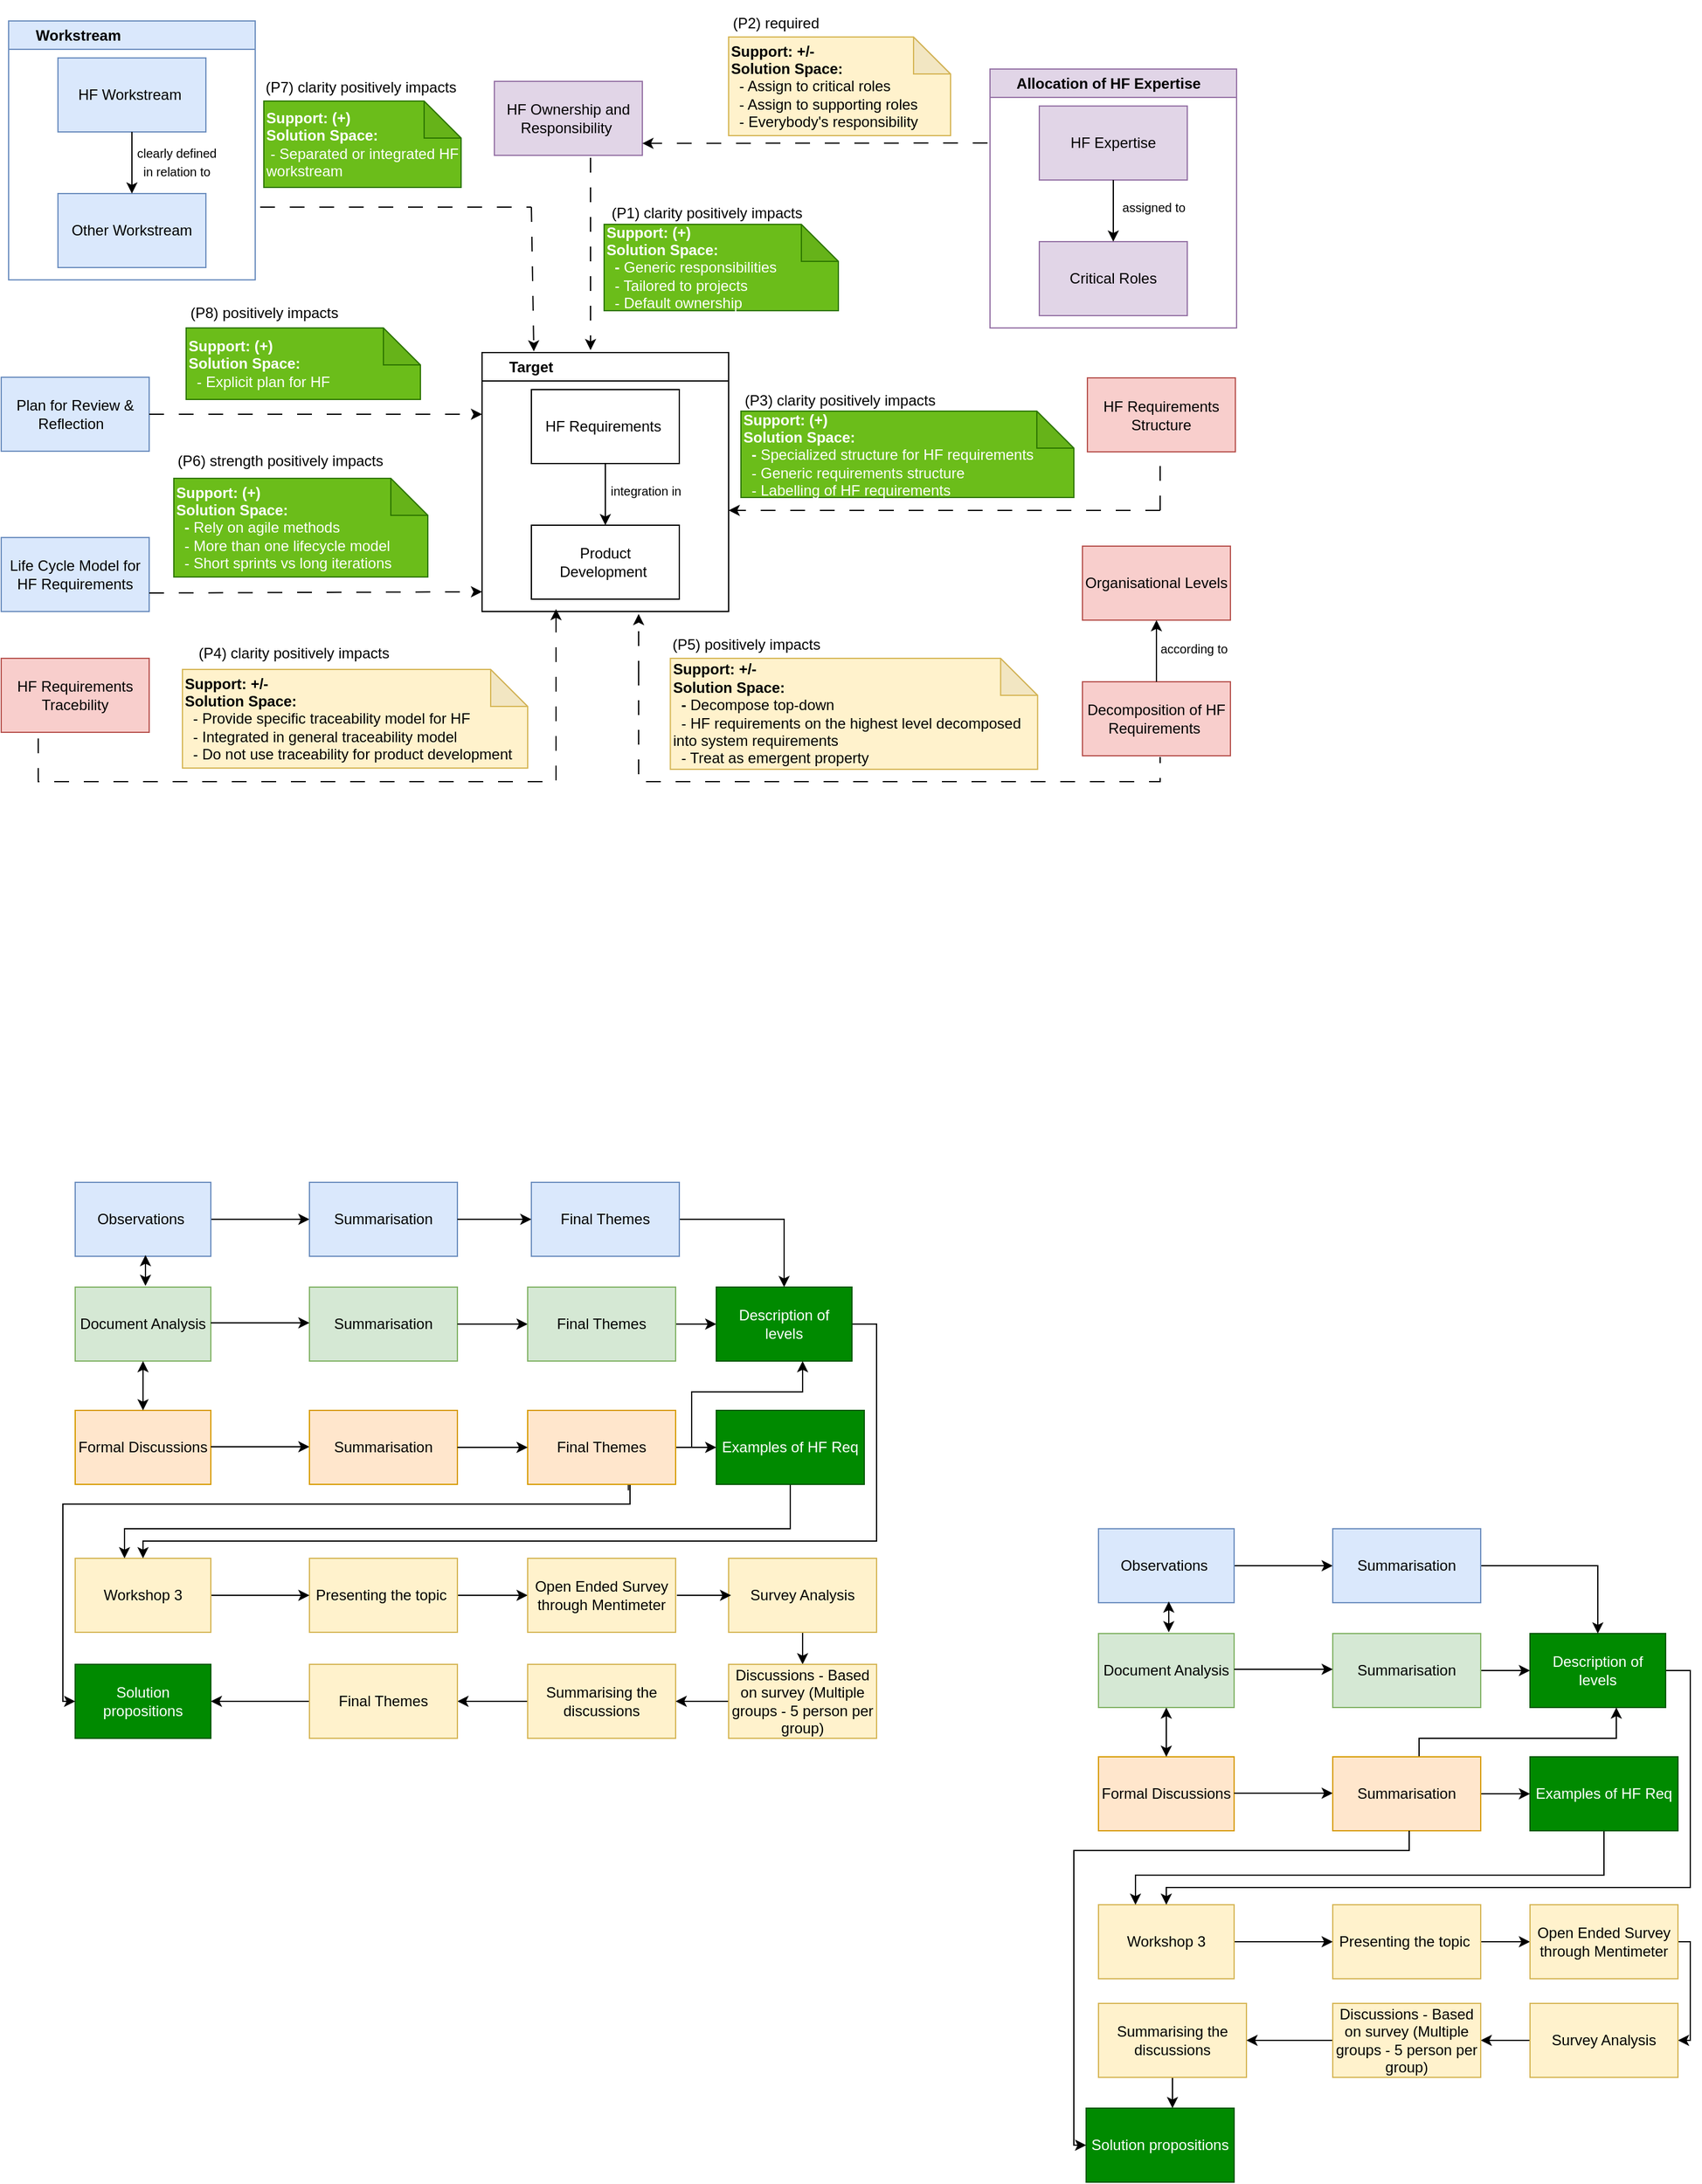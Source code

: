 <mxfile version="24.5.2" type="github">
  <diagram name="Page-1" id="5Qsyt-Jm_kw8wom_rRO_">
    <mxGraphModel dx="1158" dy="667" grid="1" gridSize="10" guides="1" tooltips="1" connect="1" arrows="1" fold="1" page="1" pageScale="1" pageWidth="827" pageHeight="1169" math="0" shadow="0">
      <root>
        <mxCell id="0" />
        <mxCell id="1" parent="0" />
        <mxCell id="URFh4zC86MIUT21euN6k-1" value="HF Ownership and Responsibility&amp;nbsp;" style="rounded=0;whiteSpace=wrap;html=1;fillColor=#e1d5e7;strokeColor=#9673a6;" vertex="1" parent="1">
          <mxGeometry x="790" y="596" width="120" height="60" as="geometry" />
        </mxCell>
        <mxCell id="URFh4zC86MIUT21euN6k-2" value="Plan for Review &amp;amp; Reflection &amp;nbsp;" style="rounded=0;whiteSpace=wrap;html=1;fillColor=#dae8fc;strokeColor=#6c8ebf;" vertex="1" parent="1">
          <mxGeometry x="390" y="836" width="120" height="60" as="geometry" />
        </mxCell>
        <mxCell id="URFh4zC86MIUT21euN6k-3" value="" style="endArrow=classic;html=1;rounded=0;exitX=1;exitY=0.5;exitDx=0;exitDy=0;dashed=1;dashPattern=12 12;" edge="1" parent="1" source="URFh4zC86MIUT21euN6k-2">
          <mxGeometry width="50" height="50" relative="1" as="geometry">
            <mxPoint x="1320" y="1324" as="sourcePoint" />
            <mxPoint x="780" y="866" as="targetPoint" />
          </mxGeometry>
        </mxCell>
        <mxCell id="URFh4zC86MIUT21euN6k-4" value="" style="endArrow=classic;html=1;rounded=0;dashed=1;dashPattern=12 12;" edge="1" parent="1">
          <mxGeometry width="50" height="50" relative="1" as="geometry">
            <mxPoint x="820" y="698" as="sourcePoint" />
            <mxPoint x="822" y="815" as="targetPoint" />
          </mxGeometry>
        </mxCell>
        <mxCell id="URFh4zC86MIUT21euN6k-5" value="&amp;nbsp; &amp;nbsp; &amp;nbsp; Workstream" style="swimlane;whiteSpace=wrap;html=1;align=left;fillColor=#dae8fc;strokeColor=#6c8ebf;" vertex="1" parent="1">
          <mxGeometry x="396" y="547" width="200" height="210" as="geometry">
            <mxRectangle x="530" y="180" width="50" height="40" as="alternateBounds" />
          </mxGeometry>
        </mxCell>
        <mxCell id="URFh4zC86MIUT21euN6k-6" value="HF Workstream&amp;nbsp;" style="rounded=0;whiteSpace=wrap;html=1;fillColor=#dae8fc;strokeColor=#6c8ebf;" vertex="1" parent="URFh4zC86MIUT21euN6k-5">
          <mxGeometry x="40" y="30" width="120" height="60" as="geometry" />
        </mxCell>
        <mxCell id="URFh4zC86MIUT21euN6k-7" value="Other Workstream" style="rounded=0;whiteSpace=wrap;html=1;fillColor=#dae8fc;strokeColor=#6c8ebf;" vertex="1" parent="URFh4zC86MIUT21euN6k-5">
          <mxGeometry x="40" y="140" width="120" height="60" as="geometry" />
        </mxCell>
        <mxCell id="URFh4zC86MIUT21euN6k-8" value="" style="endArrow=classic;html=1;rounded=0;exitX=0.5;exitY=1;exitDx=0;exitDy=0;entryX=0.5;entryY=0;entryDx=0;entryDy=0;" edge="1" parent="URFh4zC86MIUT21euN6k-5" source="URFh4zC86MIUT21euN6k-6" target="URFh4zC86MIUT21euN6k-7">
          <mxGeometry width="50" height="50" relative="1" as="geometry">
            <mxPoint x="80" y="200" as="sourcePoint" />
            <mxPoint x="130" y="150" as="targetPoint" />
          </mxGeometry>
        </mxCell>
        <mxCell id="URFh4zC86MIUT21euN6k-9" value="&lt;font style=&quot;font-size: 10px;&quot;&gt;clearly defined in relation to&lt;/font&gt;" style="text;html=1;strokeColor=none;fillColor=none;align=center;verticalAlign=middle;whiteSpace=wrap;rounded=0;" vertex="1" parent="URFh4zC86MIUT21euN6k-5">
          <mxGeometry x="98" y="104" width="77" height="20" as="geometry" />
        </mxCell>
        <mxCell id="URFh4zC86MIUT21euN6k-10" value="&amp;nbsp; &amp;nbsp; &amp;nbsp; Target&amp;nbsp;" style="swimlane;whiteSpace=wrap;html=1;align=left;" vertex="1" parent="1">
          <mxGeometry x="780" y="816" width="200" height="210" as="geometry">
            <mxRectangle x="530" y="180" width="50" height="40" as="alternateBounds" />
          </mxGeometry>
        </mxCell>
        <mxCell id="URFh4zC86MIUT21euN6k-11" value="HF Requirements&amp;nbsp;" style="rounded=0;whiteSpace=wrap;html=1;" vertex="1" parent="URFh4zC86MIUT21euN6k-10">
          <mxGeometry x="40" y="30" width="120" height="60" as="geometry" />
        </mxCell>
        <mxCell id="URFh4zC86MIUT21euN6k-12" value="Product Development&amp;nbsp;" style="rounded=0;whiteSpace=wrap;html=1;" vertex="1" parent="URFh4zC86MIUT21euN6k-10">
          <mxGeometry x="40" y="140" width="120" height="60" as="geometry" />
        </mxCell>
        <mxCell id="URFh4zC86MIUT21euN6k-13" value="" style="endArrow=classic;html=1;rounded=0;exitX=0.5;exitY=1;exitDx=0;exitDy=0;entryX=0.5;entryY=0;entryDx=0;entryDy=0;" edge="1" parent="URFh4zC86MIUT21euN6k-10" source="URFh4zC86MIUT21euN6k-11" target="URFh4zC86MIUT21euN6k-12">
          <mxGeometry width="50" height="50" relative="1" as="geometry">
            <mxPoint x="80" y="200" as="sourcePoint" />
            <mxPoint x="130" y="150" as="targetPoint" />
          </mxGeometry>
        </mxCell>
        <mxCell id="URFh4zC86MIUT21euN6k-14" value="&lt;font style=&quot;font-size: 10px;&quot;&gt;integration in&lt;/font&gt;" style="text;html=1;strokeColor=none;fillColor=none;align=center;verticalAlign=middle;whiteSpace=wrap;rounded=0;" vertex="1" parent="URFh4zC86MIUT21euN6k-10">
          <mxGeometry x="103" y="102" width="60" height="20" as="geometry" />
        </mxCell>
        <mxCell id="URFh4zC86MIUT21euN6k-15" value="HF Requirements Structure" style="rounded=0;whiteSpace=wrap;html=1;fillColor=#f8cecc;strokeColor=#b85450;" vertex="1" parent="1">
          <mxGeometry x="1271" y="836.5" width="120" height="60" as="geometry" />
        </mxCell>
        <mxCell id="URFh4zC86MIUT21euN6k-16" value="" style="endArrow=classic;html=1;rounded=0;dashed=1;dashPattern=12 12;" edge="1" parent="1">
          <mxGeometry width="50" height="50" relative="1" as="geometry">
            <mxPoint x="1330" y="944" as="sourcePoint" />
            <mxPoint x="980" y="944" as="targetPoint" />
          </mxGeometry>
        </mxCell>
        <mxCell id="URFh4zC86MIUT21euN6k-17" value="" style="endArrow=classic;html=1;rounded=0;dashed=1;dashPattern=12 12;" edge="1" parent="1">
          <mxGeometry width="50" height="50" relative="1" as="geometry">
            <mxPoint x="907" y="1078" as="sourcePoint" />
            <mxPoint x="907" y="1028" as="targetPoint" />
          </mxGeometry>
        </mxCell>
        <mxCell id="URFh4zC86MIUT21euN6k-18" value="&amp;nbsp; &amp;nbsp; &amp;nbsp; Allocation of HF Expertise&amp;nbsp;" style="swimlane;whiteSpace=wrap;html=1;align=left;fillColor=#e1d5e7;strokeColor=#9673a6;" vertex="1" parent="1">
          <mxGeometry x="1192" y="586" width="200" height="210" as="geometry">
            <mxRectangle x="530" y="180" width="50" height="40" as="alternateBounds" />
          </mxGeometry>
        </mxCell>
        <mxCell id="URFh4zC86MIUT21euN6k-19" value="HF Expertise" style="rounded=0;whiteSpace=wrap;html=1;fillColor=#e1d5e7;strokeColor=#9673a6;" vertex="1" parent="URFh4zC86MIUT21euN6k-18">
          <mxGeometry x="40" y="30" width="120" height="60" as="geometry" />
        </mxCell>
        <mxCell id="URFh4zC86MIUT21euN6k-20" value="Critical Roles" style="rounded=0;whiteSpace=wrap;html=1;fillColor=#e1d5e7;strokeColor=#9673a6;" vertex="1" parent="URFh4zC86MIUT21euN6k-18">
          <mxGeometry x="40" y="140" width="120" height="60" as="geometry" />
        </mxCell>
        <mxCell id="URFh4zC86MIUT21euN6k-21" value="" style="endArrow=classic;html=1;rounded=0;exitX=0.5;exitY=1;exitDx=0;exitDy=0;entryX=0.5;entryY=0;entryDx=0;entryDy=0;" edge="1" parent="URFh4zC86MIUT21euN6k-18" source="URFh4zC86MIUT21euN6k-19" target="URFh4zC86MIUT21euN6k-20">
          <mxGeometry width="50" height="50" relative="1" as="geometry">
            <mxPoint x="80" y="200" as="sourcePoint" />
            <mxPoint x="130" y="150" as="targetPoint" />
          </mxGeometry>
        </mxCell>
        <mxCell id="URFh4zC86MIUT21euN6k-22" value="&lt;font style=&quot;font-size: 10px;&quot;&gt;assigned to&lt;/font&gt;" style="text;html=1;strokeColor=none;fillColor=none;align=center;verticalAlign=middle;whiteSpace=wrap;rounded=0;" vertex="1" parent="URFh4zC86MIUT21euN6k-18">
          <mxGeometry x="103" y="102" width="60" height="20" as="geometry" />
        </mxCell>
        <mxCell id="URFh4zC86MIUT21euN6k-23" value="" style="endArrow=classic;html=1;rounded=0;dashed=1;dashPattern=12 12;entryX=1;entryY=0.5;entryDx=0;entryDy=0;" edge="1" parent="1">
          <mxGeometry width="50" height="50" relative="1" as="geometry">
            <mxPoint x="1190" y="646" as="sourcePoint" />
            <mxPoint x="910.0" y="646.29" as="targetPoint" />
          </mxGeometry>
        </mxCell>
        <mxCell id="URFh4zC86MIUT21euN6k-24" value="" style="endArrow=classic;html=1;rounded=0;dashed=1;dashPattern=12 12;" edge="1" parent="1">
          <mxGeometry width="50" height="50" relative="1" as="geometry">
            <mxPoint x="868" y="658" as="sourcePoint" />
            <mxPoint x="868" y="814" as="targetPoint" />
          </mxGeometry>
        </mxCell>
        <mxCell id="URFh4zC86MIUT21euN6k-25" value="" style="endArrow=none;html=1;rounded=0;dashed=1;dashPattern=12 12;" edge="1" parent="1">
          <mxGeometry width="50" height="50" relative="1" as="geometry">
            <mxPoint x="600" y="698" as="sourcePoint" />
            <mxPoint x="820" y="698" as="targetPoint" />
          </mxGeometry>
        </mxCell>
        <mxCell id="URFh4zC86MIUT21euN6k-26" value="" style="endArrow=none;html=1;rounded=0;dashed=1;dashPattern=12 12;" edge="1" parent="1">
          <mxGeometry width="50" height="50" relative="1" as="geometry">
            <mxPoint x="907" y="1074" as="sourcePoint" />
            <mxPoint x="1330" y="1144" as="targetPoint" />
            <Array as="points">
              <mxPoint x="907" y="1164" />
              <mxPoint x="1047" y="1164" />
              <mxPoint x="1147" y="1164" />
              <mxPoint x="1257" y="1164" />
              <mxPoint x="1330" y="1164" />
            </Array>
          </mxGeometry>
        </mxCell>
        <mxCell id="URFh4zC86MIUT21euN6k-27" value="" style="group" vertex="1" connectable="0" parent="1">
          <mxGeometry x="593" y="582" width="190" height="100" as="geometry" />
        </mxCell>
        <mxCell id="URFh4zC86MIUT21euN6k-28" value="&lt;b&gt;Support: (+)&lt;br&gt;Solution Space:&lt;/b&gt;&amp;nbsp;&lt;br&gt;&amp;nbsp;- Separated or integrated HF workstream" style="shape=note;whiteSpace=wrap;html=1;backgroundOutline=1;darkOpacity=0.05;size=30;align=left;fillColor=#6BBD1A;strokeColor=#2D7600;fontColor=#ffffff;" vertex="1" parent="URFh4zC86MIUT21euN6k-27">
          <mxGeometry x="10" y="30" width="160" height="70" as="geometry" />
        </mxCell>
        <mxCell id="URFh4zC86MIUT21euN6k-29" value="(P7) clarity positively impacts&amp;nbsp;" style="text;html=1;align=center;verticalAlign=middle;resizable=0;points=[];autosize=1;strokeColor=none;fillColor=none;" vertex="1" parent="URFh4zC86MIUT21euN6k-27">
          <mxGeometry y="4" width="180" height="30" as="geometry" />
        </mxCell>
        <mxCell id="URFh4zC86MIUT21euN6k-30" value="" style="group" vertex="1" connectable="0" parent="1">
          <mxGeometry x="530" y="781" width="200" height="98" as="geometry" />
        </mxCell>
        <mxCell id="URFh4zC86MIUT21euN6k-31" value="(P8) positively impacts" style="text;html=1;align=center;verticalAlign=middle;resizable=0;points=[];autosize=1;strokeColor=none;fillColor=none;" vertex="1" parent="URFh4zC86MIUT21euN6k-30">
          <mxGeometry x="3" y="-12" width="140" height="30" as="geometry" />
        </mxCell>
        <mxCell id="URFh4zC86MIUT21euN6k-32" value="&lt;b&gt;Support: (+)&lt;br&gt;Solution Space:&lt;br&gt;&amp;nbsp;&lt;/b&gt;&amp;nbsp;- Explicit plan for HF&amp;nbsp;" style="shape=note;whiteSpace=wrap;html=1;backgroundOutline=1;darkOpacity=0.05;size=30;align=left;fillColor=#6BBD1A;strokeColor=#2D7600;fontColor=#ffffff;" vertex="1" parent="URFh4zC86MIUT21euN6k-30">
          <mxGeometry x="10" y="15" width="190" height="58" as="geometry" />
        </mxCell>
        <mxCell id="URFh4zC86MIUT21euN6k-33" value="" style="group" vertex="1" connectable="0" parent="1">
          <mxGeometry x="530" y="888" width="206" height="110" as="geometry" />
        </mxCell>
        <mxCell id="URFh4zC86MIUT21euN6k-34" value="&lt;b style=&quot;border-color: var(--border-color); caret-color: rgb(255, 255, 255);&quot;&gt;Support: (+)&lt;br style=&quot;border-color: var(--border-color);&quot;&gt;Solution Space:&lt;br style=&quot;border-color: var(--border-color);&quot;&gt;&amp;nbsp; -&amp;nbsp;&lt;/b&gt;Rely on agile methods&lt;div style=&quot;border-color: var(--border-color); caret-color: rgb(255, 255, 255);&quot;&gt;&amp;nbsp; - More than one lifecycle model&lt;/div&gt;&lt;div style=&quot;border-color: var(--border-color); caret-color: rgb(255, 255, 255);&quot;&gt;&amp;nbsp; - Short sprints vs long iterations&lt;/div&gt;" style="shape=note;whiteSpace=wrap;html=1;backgroundOutline=1;darkOpacity=0.05;size=30;align=left;fillColor=#6BBD1A;strokeColor=#2D7600;fontColor=#ffffff;" vertex="1" parent="URFh4zC86MIUT21euN6k-33">
          <mxGeometry y="30" width="206" height="80" as="geometry" />
        </mxCell>
        <mxCell id="URFh4zC86MIUT21euN6k-35" value="(P6) strength positively impacts" style="text;html=1;align=center;verticalAlign=middle;resizable=0;points=[];autosize=1;strokeColor=none;fillColor=none;" vertex="1" parent="URFh4zC86MIUT21euN6k-33">
          <mxGeometry x="-9" y="1" width="190" height="30" as="geometry" />
        </mxCell>
        <mxCell id="URFh4zC86MIUT21euN6k-36" value="" style="group" vertex="1" connectable="0" parent="1">
          <mxGeometry x="870" y="1034" width="450" height="120" as="geometry" />
        </mxCell>
        <mxCell id="URFh4zC86MIUT21euN6k-37" value="&lt;b style=&quot;border-color: var(--border-color);&quot;&gt;Support: +/-&lt;br style=&quot;border-color: var(--border-color);&quot;&gt;Solution Space: &lt;br&gt;&amp;nbsp; - &lt;/b&gt;&lt;span style=&quot;border-color: var(--border-color);&quot;&gt;Decompose top-down&lt;div&gt;&amp;nbsp; - HF requirements on the highest level decomposed into system requirements&lt;/div&gt;&lt;div&gt;&amp;nbsp; - Treat as emergent property&amp;nbsp;&lt;/div&gt;&lt;/span&gt;" style="shape=note;whiteSpace=wrap;html=1;backgroundOutline=1;darkOpacity=0.05;size=30;align=left;fillColor=#fff2cc;strokeColor=#d6b656;" vertex="1" parent="URFh4zC86MIUT21euN6k-36">
          <mxGeometry x="62.718" y="30" width="297.909" height="90" as="geometry" />
        </mxCell>
        <mxCell id="URFh4zC86MIUT21euN6k-38" value="(P5) positively impacts" style="text;html=1;align=center;verticalAlign=middle;resizable=0;points=[];autosize=1;strokeColor=none;fillColor=none;" vertex="1" parent="URFh4zC86MIUT21euN6k-36">
          <mxGeometry x="53.606" y="4" width="140" height="30" as="geometry" />
        </mxCell>
        <mxCell id="URFh4zC86MIUT21euN6k-39" value="" style="group" vertex="1" connectable="0" parent="1">
          <mxGeometry x="1050" y="797.5" width="210" height="101" as="geometry" />
        </mxCell>
        <mxCell id="URFh4zC86MIUT21euN6k-40" value="&lt;b&gt;Support: (+)&lt;br&gt;Solution Space:&lt;br&gt;&amp;nbsp; - &lt;/b&gt;Specialized structure for HF requirements&lt;div&gt;&amp;nbsp; - Generic requirements structure&lt;/div&gt;&lt;div&gt;&amp;nbsp; - Labelling of HF requirements&amp;nbsp;&lt;/div&gt;" style="shape=note;whiteSpace=wrap;html=1;backgroundOutline=1;darkOpacity=0.05;size=30;align=left;fillColor=#6BBD1A;strokeColor=#2D7600;fontColor=#ffffff;" vertex="1" parent="URFh4zC86MIUT21euN6k-39">
          <mxGeometry x="-60" y="66" width="270" height="70" as="geometry" />
        </mxCell>
        <mxCell id="URFh4zC86MIUT21euN6k-41" value="(P3) clarity positively impacts" style="text;html=1;align=center;verticalAlign=middle;resizable=0;points=[];autosize=1;strokeColor=none;fillColor=none;" vertex="1" parent="URFh4zC86MIUT21euN6k-39">
          <mxGeometry x="-70" y="42" width="180" height="30" as="geometry" />
        </mxCell>
        <mxCell id="URFh4zC86MIUT21euN6k-42" value="" style="group" vertex="1" connectable="0" parent="1">
          <mxGeometry x="879" y="682" width="190" height="100" as="geometry" />
        </mxCell>
        <mxCell id="URFh4zC86MIUT21euN6k-43" value="&lt;b&gt;Support: (+)&lt;br&gt;Solution Space:&lt;br&gt;&amp;nbsp; -&amp;nbsp;&lt;/b&gt;Generic responsibilities&lt;div&gt;&amp;nbsp; - Tailored to projects&lt;/div&gt;&lt;div&gt;&amp;nbsp; - Default ownership&lt;/div&gt;" style="shape=note;whiteSpace=wrap;html=1;backgroundOutline=1;darkOpacity=0.05;size=30;align=left;fillColor=#6BBD1A;strokeColor=#2D7600;fontColor=#ffffff;" vertex="1" parent="URFh4zC86MIUT21euN6k-42">
          <mxGeometry y="30" width="190" height="70" as="geometry" />
        </mxCell>
        <mxCell id="URFh4zC86MIUT21euN6k-44" value="(P1) clarity positively impacts" style="text;html=1;align=center;verticalAlign=middle;resizable=0;points=[];autosize=1;strokeColor=none;fillColor=none;" vertex="1" parent="URFh4zC86MIUT21euN6k-42">
          <mxGeometry x="-7" y="6" width="180" height="30" as="geometry" />
        </mxCell>
        <mxCell id="URFh4zC86MIUT21euN6k-45" value="" style="group" vertex="1" connectable="0" parent="1">
          <mxGeometry x="980" y="530" width="180" height="110" as="geometry" />
        </mxCell>
        <mxCell id="URFh4zC86MIUT21euN6k-46" value="&lt;b style=&quot;border-color: var(--border-color);&quot;&gt;Support: +/-&lt;br style=&quot;border-color: var(--border-color);&quot;&gt;Solution Space:&lt;br style=&quot;border-color: var(--border-color);&quot;&gt;&amp;nbsp;&lt;/b&gt;&lt;span style=&quot;border-color: var(--border-color);&quot;&gt; - Assign to critical roles&lt;div&gt;&amp;nbsp; - Assign to supporting roles&lt;/div&gt;&lt;div&gt;&amp;nbsp; - Everybody&#39;s responsibility&lt;/div&gt;&lt;/span&gt;" style="shape=note;whiteSpace=wrap;html=1;backgroundOutline=1;darkOpacity=0.05;size=30;align=left;fillColor=#fff2cc;strokeColor=#d6b656;" vertex="1" parent="URFh4zC86MIUT21euN6k-45">
          <mxGeometry y="30" width="180" height="80" as="geometry" />
        </mxCell>
        <mxCell id="URFh4zC86MIUT21euN6k-47" value="(P2) required" style="text;html=1;align=center;verticalAlign=middle;resizable=0;points=[];autosize=1;strokeColor=none;fillColor=none;" vertex="1" parent="URFh4zC86MIUT21euN6k-45">
          <mxGeometry x="-7" y="4" width="90" height="30" as="geometry" />
        </mxCell>
        <mxCell id="URFh4zC86MIUT21euN6k-48" value="Life Cycle Model for HF Requirements" style="rounded=0;whiteSpace=wrap;html=1;fillColor=#dae8fc;strokeColor=#6c8ebf;" vertex="1" parent="1">
          <mxGeometry x="390" y="966" width="120" height="60" as="geometry" />
        </mxCell>
        <mxCell id="URFh4zC86MIUT21euN6k-49" value="HF Requirements Tracebility" style="rounded=0;whiteSpace=wrap;html=1;fillColor=#f8cecc;strokeColor=#b85450;" vertex="1" parent="1">
          <mxGeometry x="390" y="1064" width="120" height="60" as="geometry" />
        </mxCell>
        <mxCell id="URFh4zC86MIUT21euN6k-50" value="" style="endArrow=classic;html=1;rounded=0;dashed=1;dashPattern=12 12;" edge="1" parent="1">
          <mxGeometry width="50" height="50" relative="1" as="geometry">
            <mxPoint x="420" y="1129" as="sourcePoint" />
            <mxPoint x="840" y="1024" as="targetPoint" />
            <Array as="points">
              <mxPoint x="420" y="1164" />
              <mxPoint x="490" y="1164" />
              <mxPoint x="640" y="1164" />
              <mxPoint x="840" y="1164" />
            </Array>
          </mxGeometry>
        </mxCell>
        <mxCell id="URFh4zC86MIUT21euN6k-51" value="" style="group" vertex="1" connectable="0" parent="1">
          <mxGeometry x="547" y="1045" width="270" height="108" as="geometry" />
        </mxCell>
        <mxCell id="URFh4zC86MIUT21euN6k-52" value="&lt;b style=&quot;border-color: var(--border-color);&quot;&gt;Support: +/-&lt;br style=&quot;border-color: var(--border-color);&quot;&gt;Solution Space:&lt;br style=&quot;border-color: var(--border-color);&quot;&gt;&amp;nbsp;&lt;/b&gt;&lt;span style=&quot;border-color: var(--border-color);&quot;&gt; - P&lt;/span&gt;rovide specific traceability model for HF&lt;div style=&quot;border-color: var(--border-color);&quot;&gt;&amp;nbsp; - Integrated in general traceability model&lt;/div&gt;&lt;div style=&quot;border-color: var(--border-color);&quot;&gt;&amp;nbsp; - Do not use traceability for product development&lt;/div&gt;" style="shape=note;whiteSpace=wrap;html=1;backgroundOutline=1;darkOpacity=0.05;size=30;align=left;fillColor=#fff2cc;strokeColor=#d6b656;" vertex="1" parent="URFh4zC86MIUT21euN6k-51">
          <mxGeometry x="-10" y="28" width="280" height="80" as="geometry" />
        </mxCell>
        <mxCell id="URFh4zC86MIUT21euN6k-53" value="(P4) clarity positively impacts" style="text;html=1;align=center;verticalAlign=middle;resizable=0;points=[];autosize=1;strokeColor=none;fillColor=none;" vertex="1" parent="URFh4zC86MIUT21euN6k-51">
          <mxGeometry x="-10" width="180" height="30" as="geometry" />
        </mxCell>
        <mxCell id="URFh4zC86MIUT21euN6k-54" value="" style="endArrow=classic;html=1;rounded=0;exitX=1;exitY=0.75;exitDx=0;exitDy=0;dashed=1;dashPattern=12 12;" edge="1" parent="1" source="URFh4zC86MIUT21euN6k-48">
          <mxGeometry width="50" height="50" relative="1" as="geometry">
            <mxPoint x="519.0" y="1010" as="sourcePoint" />
            <mxPoint x="780" y="1010" as="targetPoint" />
          </mxGeometry>
        </mxCell>
        <mxCell id="URFh4zC86MIUT21euN6k-55" value="" style="endArrow=none;html=1;rounded=0;entryX=0.5;entryY=1;entryDx=0;entryDy=0;dashed=1;dashPattern=12 12;" edge="1" parent="1">
          <mxGeometry width="50" height="50" relative="1" as="geometry">
            <mxPoint x="1330" y="944" as="sourcePoint" />
            <mxPoint x="1330" y="896.5" as="targetPoint" />
          </mxGeometry>
        </mxCell>
        <mxCell id="URFh4zC86MIUT21euN6k-56" value="Organisational Levels" style="rounded=0;whiteSpace=wrap;html=1;fillColor=#f8cecc;strokeColor=#b85450;" vertex="1" parent="1">
          <mxGeometry x="1267" y="973" width="120" height="60" as="geometry" />
        </mxCell>
        <mxCell id="URFh4zC86MIUT21euN6k-57" value="Decomposition of HF Requirements&amp;nbsp;" style="rounded=0;whiteSpace=wrap;html=1;fillColor=#f8cecc;strokeColor=#b85450;" vertex="1" parent="1">
          <mxGeometry x="1267" y="1083" width="120" height="60" as="geometry" />
        </mxCell>
        <mxCell id="URFh4zC86MIUT21euN6k-58" value="" style="endArrow=classic;html=1;rounded=0;entryX=0.5;entryY=1;entryDx=0;entryDy=0;exitX=0.5;exitY=0;exitDx=0;exitDy=0;" edge="1" parent="1" source="URFh4zC86MIUT21euN6k-57" target="URFh4zC86MIUT21euN6k-56">
          <mxGeometry width="50" height="50" relative="1" as="geometry">
            <mxPoint x="1327" y="1078" as="sourcePoint" />
            <mxPoint x="1357" y="1093" as="targetPoint" />
          </mxGeometry>
        </mxCell>
        <mxCell id="URFh4zC86MIUT21euN6k-59" value="&lt;font style=&quot;font-size: 10px;&quot;&gt;according to&amp;nbsp;&lt;/font&gt;" style="text;html=1;strokeColor=none;fillColor=none;align=center;verticalAlign=middle;whiteSpace=wrap;rounded=0;" vertex="1" parent="1">
          <mxGeometry x="1329" y="1046" width="60" height="20" as="geometry" />
        </mxCell>
        <mxCell id="URFh4zC86MIUT21euN6k-61" value="" style="edgeStyle=orthogonalEdgeStyle;rounded=0;orthogonalLoop=1;jettySize=auto;html=1;entryX=0;entryY=0.5;entryDx=0;entryDy=0;" edge="1" parent="1" source="URFh4zC86MIUT21euN6k-62" target="URFh4zC86MIUT21euN6k-64">
          <mxGeometry relative="1" as="geometry">
            <mxPoint x="950" y="1824" as="targetPoint" />
          </mxGeometry>
        </mxCell>
        <mxCell id="URFh4zC86MIUT21euN6k-62" value="Presenting the topic&amp;nbsp;" style="rounded=0;whiteSpace=wrap;html=1;fillColor=#fff2cc;strokeColor=#d6b656;" vertex="1" parent="1">
          <mxGeometry x="640" y="1794" width="120" height="60" as="geometry" />
        </mxCell>
        <mxCell id="URFh4zC86MIUT21euN6k-64" value="Open Ended Survey through Mentimeter" style="rounded=0;whiteSpace=wrap;html=1;fillColor=#fff2cc;strokeColor=#d6b656;" vertex="1" parent="1">
          <mxGeometry x="817" y="1794" width="120" height="60" as="geometry" />
        </mxCell>
        <mxCell id="URFh4zC86MIUT21euN6k-65" value="" style="edgeStyle=orthogonalEdgeStyle;rounded=0;orthogonalLoop=1;jettySize=auto;html=1;" edge="1" parent="1" source="URFh4zC86MIUT21euN6k-67" target="URFh4zC86MIUT21euN6k-86">
          <mxGeometry relative="1" as="geometry">
            <Array as="points">
              <mxPoint x="1030" y="1904" />
            </Array>
          </mxGeometry>
        </mxCell>
        <mxCell id="URFh4zC86MIUT21euN6k-67" value="Survey Analysis" style="rounded=0;whiteSpace=wrap;html=1;fillColor=#fff2cc;strokeColor=#d6b656;" vertex="1" parent="1">
          <mxGeometry x="980" y="1794" width="120" height="60" as="geometry" />
        </mxCell>
        <mxCell id="URFh4zC86MIUT21euN6k-97" value="" style="edgeStyle=orthogonalEdgeStyle;rounded=0;orthogonalLoop=1;jettySize=auto;html=1;" edge="1" parent="1" source="URFh4zC86MIUT21euN6k-68" target="URFh4zC86MIUT21euN6k-113">
          <mxGeometry relative="1" as="geometry">
            <Array as="points" />
          </mxGeometry>
        </mxCell>
        <mxCell id="URFh4zC86MIUT21euN6k-68" value="Summarising the discussions" style="rounded=0;whiteSpace=wrap;html=1;fillColor=#fff2cc;strokeColor=#d6b656;" vertex="1" parent="1">
          <mxGeometry x="817" y="1880" width="120" height="60" as="geometry" />
        </mxCell>
        <mxCell id="URFh4zC86MIUT21euN6k-69" value="" style="edgeStyle=orthogonalEdgeStyle;rounded=0;orthogonalLoop=1;jettySize=auto;html=1;" edge="1" parent="1" source="URFh4zC86MIUT21euN6k-70" target="URFh4zC86MIUT21euN6k-62">
          <mxGeometry relative="1" as="geometry" />
        </mxCell>
        <mxCell id="URFh4zC86MIUT21euN6k-70" value="Workshop 3" style="rounded=0;whiteSpace=wrap;html=1;fillColor=#fff2cc;strokeColor=#d6b656;" vertex="1" parent="1">
          <mxGeometry x="450" y="1794" width="110" height="60" as="geometry" />
        </mxCell>
        <mxCell id="URFh4zC86MIUT21euN6k-71" value="Formal Discussions" style="rounded=0;whiteSpace=wrap;html=1;fillColor=#ffe6cc;strokeColor=#d79b00;" vertex="1" parent="1">
          <mxGeometry x="450" y="1674" width="110" height="60" as="geometry" />
        </mxCell>
        <mxCell id="URFh4zC86MIUT21euN6k-72" value="" style="edgeStyle=orthogonalEdgeStyle;rounded=0;orthogonalLoop=1;jettySize=auto;html=1;" edge="1" parent="1" source="URFh4zC86MIUT21euN6k-73" target="URFh4zC86MIUT21euN6k-70">
          <mxGeometry relative="1" as="geometry">
            <mxPoint x="650" y="1794" as="targetPoint" />
            <Array as="points">
              <mxPoint x="1030" y="1770" />
              <mxPoint x="490" y="1770" />
            </Array>
          </mxGeometry>
        </mxCell>
        <mxCell id="URFh4zC86MIUT21euN6k-73" value="Examples of HF Req" style="rounded=0;whiteSpace=wrap;html=1;fillColor=#008a00;strokeColor=#005700;fontColor=#ffffff;" vertex="1" parent="1">
          <mxGeometry x="970" y="1674" width="120" height="60" as="geometry" />
        </mxCell>
        <mxCell id="URFh4zC86MIUT21euN6k-74" value="Document Analysis" style="rounded=0;whiteSpace=wrap;html=1;fillColor=#d5e8d4;strokeColor=#82b366;" vertex="1" parent="1">
          <mxGeometry x="450" y="1574" width="110" height="60" as="geometry" />
        </mxCell>
        <mxCell id="URFh4zC86MIUT21euN6k-75" value="" style="endArrow=classic;startArrow=classic;html=1;rounded=0;entryX=0.5;entryY=1;entryDx=0;entryDy=0;" edge="1" parent="1" source="URFh4zC86MIUT21euN6k-71" target="URFh4zC86MIUT21euN6k-74">
          <mxGeometry width="50" height="50" relative="1" as="geometry">
            <mxPoint x="780" y="1834" as="sourcePoint" />
            <mxPoint x="830" y="1784" as="targetPoint" />
          </mxGeometry>
        </mxCell>
        <mxCell id="URFh4zC86MIUT21euN6k-76" value="" style="edgeStyle=orthogonalEdgeStyle;rounded=0;orthogonalLoop=1;jettySize=auto;html=1;" edge="1" parent="1" source="URFh4zC86MIUT21euN6k-106" target="URFh4zC86MIUT21euN6k-79">
          <mxGeometry relative="1" as="geometry" />
        </mxCell>
        <mxCell id="URFh4zC86MIUT21euN6k-77" value="Summarisation" style="rounded=0;whiteSpace=wrap;html=1;fillColor=#d5e8d4;strokeColor=#82b366;" vertex="1" parent="1">
          <mxGeometry x="640" y="1574" width="120" height="60" as="geometry" />
        </mxCell>
        <mxCell id="URFh4zC86MIUT21euN6k-78" value="" style="edgeStyle=orthogonalEdgeStyle;rounded=0;orthogonalLoop=1;jettySize=auto;html=1;entryX=0.5;entryY=0;entryDx=0;entryDy=0;" edge="1" parent="1" source="URFh4zC86MIUT21euN6k-79" target="URFh4zC86MIUT21euN6k-70">
          <mxGeometry relative="1" as="geometry">
            <mxPoint x="1175" y="1604" as="targetPoint" />
            <Array as="points">
              <mxPoint x="1100" y="1604" />
              <mxPoint x="1100" y="1780" />
              <mxPoint x="505" y="1780" />
            </Array>
          </mxGeometry>
        </mxCell>
        <mxCell id="URFh4zC86MIUT21euN6k-79" value="Description of &amp;nbsp;levels&amp;nbsp;" style="rounded=0;whiteSpace=wrap;html=1;fillColor=#008a00;strokeColor=#005700;fontColor=#ffffff;" vertex="1" parent="1">
          <mxGeometry x="970" y="1574" width="110" height="60" as="geometry" />
        </mxCell>
        <mxCell id="URFh4zC86MIUT21euN6k-80" value="" style="endArrow=classic;html=1;rounded=0;exitX=1;exitY=0.5;exitDx=0;exitDy=0;entryX=0;entryY=0.5;entryDx=0;entryDy=0;" edge="1" parent="1">
          <mxGeometry width="50" height="50" relative="1" as="geometry">
            <mxPoint x="560" y="1603" as="sourcePoint" />
            <mxPoint x="640" y="1603" as="targetPoint" />
          </mxGeometry>
        </mxCell>
        <mxCell id="URFh4zC86MIUT21euN6k-81" value="" style="endArrow=classic;html=1;rounded=0;exitX=1;exitY=0.5;exitDx=0;exitDy=0;entryX=0;entryY=0.5;entryDx=0;entryDy=0;" edge="1" parent="1">
          <mxGeometry width="50" height="50" relative="1" as="geometry">
            <mxPoint x="560" y="1703.5" as="sourcePoint" />
            <mxPoint x="640" y="1703.5" as="targetPoint" />
          </mxGeometry>
        </mxCell>
        <mxCell id="URFh4zC86MIUT21euN6k-82" value="" style="edgeStyle=orthogonalEdgeStyle;rounded=0;orthogonalLoop=1;jettySize=auto;html=1;" edge="1" parent="1" source="URFh4zC86MIUT21euN6k-108" target="URFh4zC86MIUT21euN6k-73">
          <mxGeometry relative="1" as="geometry">
            <mxPoint x="790" y="1730" as="sourcePoint" />
          </mxGeometry>
        </mxCell>
        <mxCell id="URFh4zC86MIUT21euN6k-83" value="" style="edgeStyle=orthogonalEdgeStyle;rounded=0;orthogonalLoop=1;jettySize=auto;html=1;exitX=1;exitY=0.5;exitDx=0;exitDy=0;" edge="1" parent="1" source="URFh4zC86MIUT21euN6k-108" target="URFh4zC86MIUT21euN6k-79">
          <mxGeometry relative="1" as="geometry">
            <mxPoint x="970" y="1604" as="targetPoint" />
            <Array as="points">
              <mxPoint x="950" y="1704" />
              <mxPoint x="950" y="1659" />
              <mxPoint x="1040" y="1659" />
            </Array>
          </mxGeometry>
        </mxCell>
        <mxCell id="URFh4zC86MIUT21euN6k-84" value="Summarisation" style="rounded=0;whiteSpace=wrap;html=1;fillColor=#ffe6cc;strokeColor=#d79b00;" vertex="1" parent="1">
          <mxGeometry x="640" y="1674" width="120" height="60" as="geometry" />
        </mxCell>
        <mxCell id="URFh4zC86MIUT21euN6k-85" value="" style="edgeStyle=orthogonalEdgeStyle;rounded=0;orthogonalLoop=1;jettySize=auto;html=1;" edge="1" parent="1" source="URFh4zC86MIUT21euN6k-86" target="URFh4zC86MIUT21euN6k-68">
          <mxGeometry relative="1" as="geometry" />
        </mxCell>
        <mxCell id="URFh4zC86MIUT21euN6k-86" value="Discussions - Based on survey (Multiple groups - 5 person per group)" style="rounded=0;whiteSpace=wrap;html=1;fillColor=#fff2cc;strokeColor=#d6b656;" vertex="1" parent="1">
          <mxGeometry x="980" y="1880" width="120" height="60" as="geometry" />
        </mxCell>
        <mxCell id="URFh4zC86MIUT21euN6k-91" value="" style="edgeStyle=orthogonalEdgeStyle;rounded=0;orthogonalLoop=1;jettySize=auto;html=1;" edge="1" parent="1" source="URFh4zC86MIUT21euN6k-92" target="URFh4zC86MIUT21euN6k-95">
          <mxGeometry relative="1" as="geometry" />
        </mxCell>
        <mxCell id="URFh4zC86MIUT21euN6k-92" value="Observations&amp;nbsp;" style="rounded=0;whiteSpace=wrap;html=1;fillColor=#dae8fc;strokeColor=#6c8ebf;" vertex="1" parent="1">
          <mxGeometry x="450" y="1489" width="110" height="60" as="geometry" />
        </mxCell>
        <mxCell id="URFh4zC86MIUT21euN6k-93" value="" style="endArrow=classic;startArrow=classic;html=1;rounded=0;entryX=0.5;entryY=1;entryDx=0;entryDy=0;" edge="1" parent="1">
          <mxGeometry width="50" height="50" relative="1" as="geometry">
            <mxPoint x="507" y="1573" as="sourcePoint" />
            <mxPoint x="507" y="1548" as="targetPoint" />
          </mxGeometry>
        </mxCell>
        <mxCell id="URFh4zC86MIUT21euN6k-94" value="" style="edgeStyle=orthogonalEdgeStyle;rounded=0;orthogonalLoop=1;jettySize=auto;html=1;entryX=0.5;entryY=0;entryDx=0;entryDy=0;" edge="1" parent="1" source="URFh4zC86MIUT21euN6k-102" target="URFh4zC86MIUT21euN6k-79">
          <mxGeometry relative="1" as="geometry">
            <mxPoint x="1030" y="1519" as="targetPoint" />
          </mxGeometry>
        </mxCell>
        <mxCell id="URFh4zC86MIUT21euN6k-95" value="Summarisation" style="rounded=0;whiteSpace=wrap;html=1;fillColor=#dae8fc;strokeColor=#6c8ebf;" vertex="1" parent="1">
          <mxGeometry x="640" y="1489" width="120" height="60" as="geometry" />
        </mxCell>
        <mxCell id="URFh4zC86MIUT21euN6k-96" value="Solution propositions" style="rounded=0;whiteSpace=wrap;html=1;fillColor=#008a00;strokeColor=#005700;fontColor=#ffffff;" vertex="1" parent="1">
          <mxGeometry x="450" y="1880" width="110" height="60" as="geometry" />
        </mxCell>
        <mxCell id="URFh4zC86MIUT21euN6k-101" value="" style="edgeStyle=orthogonalEdgeStyle;rounded=0;orthogonalLoop=1;jettySize=auto;html=1;exitX=0.681;exitY=1.081;exitDx=0;exitDy=0;exitPerimeter=0;" edge="1" parent="1" source="URFh4zC86MIUT21euN6k-108" target="URFh4zC86MIUT21euN6k-96">
          <mxGeometry relative="1" as="geometry">
            <mxPoint x="322" y="1794" as="targetPoint" />
            <Array as="points">
              <mxPoint x="899" y="1734" />
              <mxPoint x="900" y="1734" />
              <mxPoint x="900" y="1750" />
              <mxPoint x="440" y="1750" />
              <mxPoint x="440" y="1910" />
            </Array>
            <mxPoint x="702" y="1734" as="sourcePoint" />
          </mxGeometry>
        </mxCell>
        <mxCell id="URFh4zC86MIUT21euN6k-102" value="Final Themes" style="rounded=0;whiteSpace=wrap;html=1;fillColor=#dae8fc;strokeColor=#6c8ebf;" vertex="1" parent="1">
          <mxGeometry x="820" y="1489" width="120" height="60" as="geometry" />
        </mxCell>
        <mxCell id="URFh4zC86MIUT21euN6k-105" value="" style="edgeStyle=orthogonalEdgeStyle;rounded=0;orthogonalLoop=1;jettySize=auto;html=1;" edge="1" parent="1">
          <mxGeometry relative="1" as="geometry">
            <mxPoint x="760" y="1519" as="sourcePoint" />
            <mxPoint x="820" y="1519" as="targetPoint" />
          </mxGeometry>
        </mxCell>
        <mxCell id="URFh4zC86MIUT21euN6k-107" value="" style="edgeStyle=orthogonalEdgeStyle;rounded=0;orthogonalLoop=1;jettySize=auto;html=1;" edge="1" parent="1" source="URFh4zC86MIUT21euN6k-77" target="URFh4zC86MIUT21euN6k-106">
          <mxGeometry relative="1" as="geometry">
            <mxPoint x="760" y="1604" as="sourcePoint" />
            <mxPoint x="970" y="1604" as="targetPoint" />
          </mxGeometry>
        </mxCell>
        <mxCell id="URFh4zC86MIUT21euN6k-106" value="Final Themes" style="rounded=0;whiteSpace=wrap;html=1;fillColor=#d5e8d4;strokeColor=#82b366;" vertex="1" parent="1">
          <mxGeometry x="817" y="1574" width="120" height="60" as="geometry" />
        </mxCell>
        <mxCell id="URFh4zC86MIUT21euN6k-108" value="Final Themes" style="rounded=0;whiteSpace=wrap;html=1;fillColor=#ffe6cc;strokeColor=#d79b00;" vertex="1" parent="1">
          <mxGeometry x="817" y="1674" width="120" height="60" as="geometry" />
        </mxCell>
        <mxCell id="URFh4zC86MIUT21euN6k-110" value="" style="endArrow=classic;html=1;rounded=0;entryX=0;entryY=0.5;entryDx=0;entryDy=0;" edge="1" parent="1" target="URFh4zC86MIUT21euN6k-108">
          <mxGeometry width="50" height="50" relative="1" as="geometry">
            <mxPoint x="760" y="1704" as="sourcePoint" />
            <mxPoint x="820" y="1703.5" as="targetPoint" />
          </mxGeometry>
        </mxCell>
        <mxCell id="URFh4zC86MIUT21euN6k-112" value="" style="edgeStyle=orthogonalEdgeStyle;rounded=0;orthogonalLoop=1;jettySize=auto;html=1;entryX=0;entryY=0.5;entryDx=0;entryDy=0;" edge="1" parent="1">
          <mxGeometry relative="1" as="geometry">
            <mxPoint x="982" y="1824" as="targetPoint" />
            <mxPoint x="938" y="1824" as="sourcePoint" />
          </mxGeometry>
        </mxCell>
        <mxCell id="URFh4zC86MIUT21euN6k-114" value="" style="edgeStyle=orthogonalEdgeStyle;rounded=0;orthogonalLoop=1;jettySize=auto;html=1;" edge="1" parent="1" source="URFh4zC86MIUT21euN6k-113" target="URFh4zC86MIUT21euN6k-96">
          <mxGeometry relative="1" as="geometry">
            <Array as="points">
              <mxPoint x="580" y="1910" />
              <mxPoint x="580" y="1910" />
            </Array>
          </mxGeometry>
        </mxCell>
        <mxCell id="URFh4zC86MIUT21euN6k-113" value="Final Themes" style="rounded=0;whiteSpace=wrap;html=1;fillColor=#fff2cc;strokeColor=#d6b656;" vertex="1" parent="1">
          <mxGeometry x="640" y="1880" width="120" height="60" as="geometry" />
        </mxCell>
        <mxCell id="URFh4zC86MIUT21euN6k-115" value="" style="edgeStyle=orthogonalEdgeStyle;rounded=0;orthogonalLoop=1;jettySize=auto;html=1;entryX=0;entryY=0.5;entryDx=0;entryDy=0;" edge="1" parent="1" source="URFh4zC86MIUT21euN6k-116" target="URFh4zC86MIUT21euN6k-118">
          <mxGeometry relative="1" as="geometry">
            <mxPoint x="1610" y="2105" as="targetPoint" />
          </mxGeometry>
        </mxCell>
        <mxCell id="URFh4zC86MIUT21euN6k-116" value="Presenting the topic&amp;nbsp;" style="rounded=0;whiteSpace=wrap;html=1;fillColor=#fff2cc;strokeColor=#d6b656;" vertex="1" parent="1">
          <mxGeometry x="1470" y="2075" width="120" height="60" as="geometry" />
        </mxCell>
        <mxCell id="URFh4zC86MIUT21euN6k-117" value="" style="edgeStyle=orthogonalEdgeStyle;rounded=0;orthogonalLoop=1;jettySize=auto;html=1;entryX=1;entryY=0.5;entryDx=0;entryDy=0;" edge="1" parent="1" source="URFh4zC86MIUT21euN6k-118" target="URFh4zC86MIUT21euN6k-121">
          <mxGeometry relative="1" as="geometry">
            <mxPoint x="1770" y="2195" as="targetPoint" />
            <Array as="points">
              <mxPoint x="1760" y="2105" />
              <mxPoint x="1760" y="2185" />
            </Array>
          </mxGeometry>
        </mxCell>
        <mxCell id="URFh4zC86MIUT21euN6k-118" value="Open Ended Survey through Mentimeter" style="rounded=0;whiteSpace=wrap;html=1;fillColor=#fff2cc;strokeColor=#d6b656;" vertex="1" parent="1">
          <mxGeometry x="1630" y="2075" width="120" height="60" as="geometry" />
        </mxCell>
        <mxCell id="URFh4zC86MIUT21euN6k-119" value="" style="edgeStyle=orthogonalEdgeStyle;rounded=0;orthogonalLoop=1;jettySize=auto;html=1;" edge="1" parent="1" source="URFh4zC86MIUT21euN6k-121" target="URFh4zC86MIUT21euN6k-141">
          <mxGeometry relative="1" as="geometry" />
        </mxCell>
        <mxCell id="URFh4zC86MIUT21euN6k-121" value="Survey Analysis" style="rounded=0;whiteSpace=wrap;html=1;fillColor=#fff2cc;strokeColor=#d6b656;" vertex="1" parent="1">
          <mxGeometry x="1630" y="2155" width="120" height="60" as="geometry" />
        </mxCell>
        <mxCell id="URFh4zC86MIUT21euN6k-122" value="" style="edgeStyle=orthogonalEdgeStyle;rounded=0;orthogonalLoop=1;jettySize=auto;html=1;" edge="1" parent="1" source="URFh4zC86MIUT21euN6k-123" target="URFh4zC86MIUT21euN6k-149">
          <mxGeometry relative="1" as="geometry">
            <Array as="points">
              <mxPoint x="1340" y="2241" />
              <mxPoint x="1340" y="2241" />
            </Array>
          </mxGeometry>
        </mxCell>
        <mxCell id="URFh4zC86MIUT21euN6k-123" value="Summarising the discussions" style="rounded=0;whiteSpace=wrap;html=1;fillColor=#fff2cc;strokeColor=#d6b656;" vertex="1" parent="1">
          <mxGeometry x="1280" y="2155" width="120" height="60" as="geometry" />
        </mxCell>
        <mxCell id="URFh4zC86MIUT21euN6k-124" value="" style="edgeStyle=orthogonalEdgeStyle;rounded=0;orthogonalLoop=1;jettySize=auto;html=1;" edge="1" parent="1" source="URFh4zC86MIUT21euN6k-125" target="URFh4zC86MIUT21euN6k-116">
          <mxGeometry relative="1" as="geometry" />
        </mxCell>
        <mxCell id="URFh4zC86MIUT21euN6k-125" value="Workshop 3" style="rounded=0;whiteSpace=wrap;html=1;fillColor=#fff2cc;strokeColor=#d6b656;" vertex="1" parent="1">
          <mxGeometry x="1280" y="2075" width="110" height="60" as="geometry" />
        </mxCell>
        <mxCell id="URFh4zC86MIUT21euN6k-126" value="Formal Discussions" style="rounded=0;whiteSpace=wrap;html=1;fillColor=#ffe6cc;strokeColor=#d79b00;" vertex="1" parent="1">
          <mxGeometry x="1280" y="1955" width="110" height="60" as="geometry" />
        </mxCell>
        <mxCell id="URFh4zC86MIUT21euN6k-127" value="" style="edgeStyle=orthogonalEdgeStyle;rounded=0;orthogonalLoop=1;jettySize=auto;html=1;" edge="1" parent="1" source="URFh4zC86MIUT21euN6k-128">
          <mxGeometry relative="1" as="geometry">
            <mxPoint x="1310" y="2075" as="targetPoint" />
            <Array as="points">
              <mxPoint x="1690" y="2051" />
              <mxPoint x="1310" y="2051" />
            </Array>
          </mxGeometry>
        </mxCell>
        <mxCell id="URFh4zC86MIUT21euN6k-128" value="Examples of HF Req" style="rounded=0;whiteSpace=wrap;html=1;fillColor=#008a00;strokeColor=#005700;fontColor=#ffffff;" vertex="1" parent="1">
          <mxGeometry x="1630" y="1955" width="120" height="60" as="geometry" />
        </mxCell>
        <mxCell id="URFh4zC86MIUT21euN6k-129" value="Document Analysis" style="rounded=0;whiteSpace=wrap;html=1;fillColor=#d5e8d4;strokeColor=#82b366;" vertex="1" parent="1">
          <mxGeometry x="1280" y="1855" width="110" height="60" as="geometry" />
        </mxCell>
        <mxCell id="URFh4zC86MIUT21euN6k-130" value="" style="endArrow=classic;startArrow=classic;html=1;rounded=0;entryX=0.5;entryY=1;entryDx=0;entryDy=0;" edge="1" parent="1" source="URFh4zC86MIUT21euN6k-126" target="URFh4zC86MIUT21euN6k-129">
          <mxGeometry width="50" height="50" relative="1" as="geometry">
            <mxPoint x="1610" y="2115" as="sourcePoint" />
            <mxPoint x="1660" y="2065" as="targetPoint" />
          </mxGeometry>
        </mxCell>
        <mxCell id="URFh4zC86MIUT21euN6k-131" value="" style="edgeStyle=orthogonalEdgeStyle;rounded=0;orthogonalLoop=1;jettySize=auto;html=1;" edge="1" parent="1" source="URFh4zC86MIUT21euN6k-132" target="URFh4zC86MIUT21euN6k-134">
          <mxGeometry relative="1" as="geometry" />
        </mxCell>
        <mxCell id="URFh4zC86MIUT21euN6k-132" value="Summarisation" style="rounded=0;whiteSpace=wrap;html=1;fillColor=#d5e8d4;strokeColor=#82b366;" vertex="1" parent="1">
          <mxGeometry x="1470" y="1855" width="120" height="60" as="geometry" />
        </mxCell>
        <mxCell id="URFh4zC86MIUT21euN6k-133" value="" style="edgeStyle=orthogonalEdgeStyle;rounded=0;orthogonalLoop=1;jettySize=auto;html=1;entryX=0.5;entryY=0;entryDx=0;entryDy=0;" edge="1" parent="1" source="URFh4zC86MIUT21euN6k-134" target="URFh4zC86MIUT21euN6k-125">
          <mxGeometry relative="1" as="geometry">
            <mxPoint x="1835" y="1885" as="targetPoint" />
            <Array as="points">
              <mxPoint x="1760" y="1885" />
              <mxPoint x="1760" y="2061" />
              <mxPoint x="1335" y="2061" />
            </Array>
          </mxGeometry>
        </mxCell>
        <mxCell id="URFh4zC86MIUT21euN6k-134" value="Description of &amp;nbsp;levels&amp;nbsp;" style="rounded=0;whiteSpace=wrap;html=1;fillColor=#008a00;strokeColor=#005700;fontColor=#ffffff;" vertex="1" parent="1">
          <mxGeometry x="1630" y="1855" width="110" height="60" as="geometry" />
        </mxCell>
        <mxCell id="URFh4zC86MIUT21euN6k-135" value="" style="endArrow=classic;html=1;rounded=0;exitX=1;exitY=0.5;exitDx=0;exitDy=0;entryX=0;entryY=0.5;entryDx=0;entryDy=0;" edge="1" parent="1">
          <mxGeometry width="50" height="50" relative="1" as="geometry">
            <mxPoint x="1390" y="1884" as="sourcePoint" />
            <mxPoint x="1470" y="1884" as="targetPoint" />
          </mxGeometry>
        </mxCell>
        <mxCell id="URFh4zC86MIUT21euN6k-136" value="" style="endArrow=classic;html=1;rounded=0;exitX=1;exitY=0.5;exitDx=0;exitDy=0;entryX=0;entryY=0.5;entryDx=0;entryDy=0;" edge="1" parent="1">
          <mxGeometry width="50" height="50" relative="1" as="geometry">
            <mxPoint x="1390" y="1984.5" as="sourcePoint" />
            <mxPoint x="1470" y="1984.5" as="targetPoint" />
          </mxGeometry>
        </mxCell>
        <mxCell id="URFh4zC86MIUT21euN6k-137" value="" style="edgeStyle=orthogonalEdgeStyle;rounded=0;orthogonalLoop=1;jettySize=auto;html=1;" edge="1" parent="1" source="URFh4zC86MIUT21euN6k-139" target="URFh4zC86MIUT21euN6k-128">
          <mxGeometry relative="1" as="geometry" />
        </mxCell>
        <mxCell id="URFh4zC86MIUT21euN6k-138" value="" style="edgeStyle=orthogonalEdgeStyle;rounded=0;orthogonalLoop=1;jettySize=auto;html=1;" edge="1" parent="1" source="URFh4zC86MIUT21euN6k-139" target="URFh4zC86MIUT21euN6k-134">
          <mxGeometry relative="1" as="geometry">
            <mxPoint x="1630" y="1885" as="targetPoint" />
            <Array as="points">
              <mxPoint x="1540" y="1940" />
              <mxPoint x="1700" y="1940" />
            </Array>
          </mxGeometry>
        </mxCell>
        <mxCell id="URFh4zC86MIUT21euN6k-139" value="Summarisation" style="rounded=0;whiteSpace=wrap;html=1;fillColor=#ffe6cc;strokeColor=#d79b00;" vertex="1" parent="1">
          <mxGeometry x="1470" y="1955" width="120" height="60" as="geometry" />
        </mxCell>
        <mxCell id="URFh4zC86MIUT21euN6k-140" value="" style="edgeStyle=orthogonalEdgeStyle;rounded=0;orthogonalLoop=1;jettySize=auto;html=1;" edge="1" parent="1" source="URFh4zC86MIUT21euN6k-141" target="URFh4zC86MIUT21euN6k-123">
          <mxGeometry relative="1" as="geometry" />
        </mxCell>
        <mxCell id="URFh4zC86MIUT21euN6k-141" value="Discussions - Based on survey (Multiple groups - 5 person per group)" style="rounded=0;whiteSpace=wrap;html=1;fillColor=#fff2cc;strokeColor=#d6b656;" vertex="1" parent="1">
          <mxGeometry x="1470" y="2155" width="120" height="60" as="geometry" />
        </mxCell>
        <mxCell id="URFh4zC86MIUT21euN6k-144" value="" style="edgeStyle=orthogonalEdgeStyle;rounded=0;orthogonalLoop=1;jettySize=auto;html=1;" edge="1" parent="1" source="URFh4zC86MIUT21euN6k-145" target="URFh4zC86MIUT21euN6k-148">
          <mxGeometry relative="1" as="geometry" />
        </mxCell>
        <mxCell id="URFh4zC86MIUT21euN6k-145" value="Observations&amp;nbsp;" style="rounded=0;whiteSpace=wrap;html=1;fillColor=#dae8fc;strokeColor=#6c8ebf;" vertex="1" parent="1">
          <mxGeometry x="1280" y="1770" width="110" height="60" as="geometry" />
        </mxCell>
        <mxCell id="URFh4zC86MIUT21euN6k-146" value="" style="endArrow=classic;startArrow=classic;html=1;rounded=0;entryX=0.5;entryY=1;entryDx=0;entryDy=0;" edge="1" parent="1">
          <mxGeometry width="50" height="50" relative="1" as="geometry">
            <mxPoint x="1337" y="1854" as="sourcePoint" />
            <mxPoint x="1337" y="1829" as="targetPoint" />
          </mxGeometry>
        </mxCell>
        <mxCell id="URFh4zC86MIUT21euN6k-147" value="" style="edgeStyle=orthogonalEdgeStyle;rounded=0;orthogonalLoop=1;jettySize=auto;html=1;entryX=0.5;entryY=0;entryDx=0;entryDy=0;" edge="1" parent="1" source="URFh4zC86MIUT21euN6k-148" target="URFh4zC86MIUT21euN6k-134">
          <mxGeometry relative="1" as="geometry">
            <mxPoint x="1690" y="1800" as="targetPoint" />
          </mxGeometry>
        </mxCell>
        <mxCell id="URFh4zC86MIUT21euN6k-148" value="Summarisation" style="rounded=0;whiteSpace=wrap;html=1;fillColor=#dae8fc;strokeColor=#6c8ebf;" vertex="1" parent="1">
          <mxGeometry x="1470" y="1770" width="120" height="60" as="geometry" />
        </mxCell>
        <mxCell id="URFh4zC86MIUT21euN6k-149" value="Solution propositions" style="rounded=0;whiteSpace=wrap;html=1;fillColor=#008a00;strokeColor=#005700;fontColor=#ffffff;" vertex="1" parent="1">
          <mxGeometry x="1270" y="2240" width="120" height="60" as="geometry" />
        </mxCell>
        <mxCell id="URFh4zC86MIUT21euN6k-150" value="" style="edgeStyle=orthogonalEdgeStyle;rounded=0;orthogonalLoop=1;jettySize=auto;html=1;entryX=0;entryY=0.5;entryDx=0;entryDy=0;" edge="1" parent="1" target="URFh4zC86MIUT21euN6k-149">
          <mxGeometry relative="1" as="geometry">
            <mxPoint x="1152" y="2075" as="targetPoint" />
            <Array as="points">
              <mxPoint x="1532" y="2031" />
              <mxPoint x="1260" y="2031" />
              <mxPoint x="1260" y="2270" />
            </Array>
            <mxPoint x="1532" y="2015" as="sourcePoint" />
          </mxGeometry>
        </mxCell>
      </root>
    </mxGraphModel>
  </diagram>
</mxfile>
